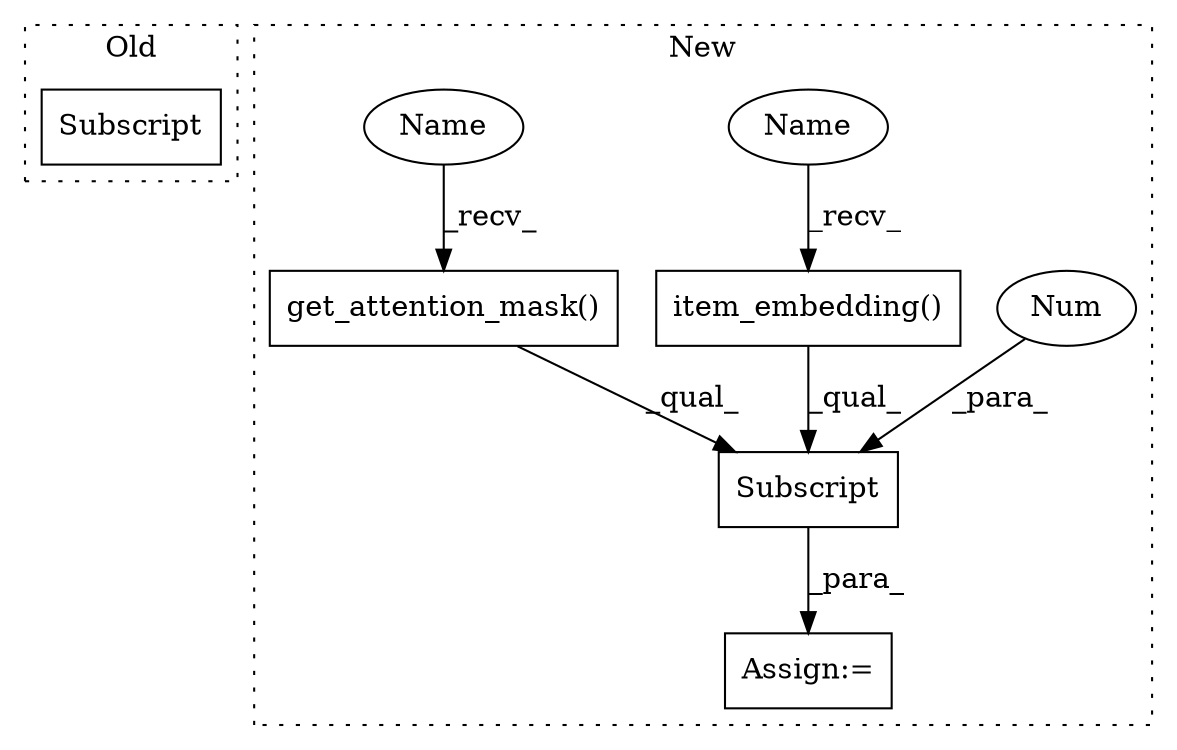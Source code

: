 digraph G {
subgraph cluster0 {
1 [label="Subscript" a="63" s="2582,0" l="29,0" shape="box"];
label = "Old";
style="dotted";
}
subgraph cluster1 {
2 [label="get_attention_mask()" a="75" s="4620,4653" l="24,1" shape="box"];
3 [label="Subscript" a="63" s="4855,0" l="14,0" shape="box"];
4 [label="item_embedding()" a="75" s="4414,4443" l="20,1" shape="box"];
5 [label="Num" a="76" s="4866" l="2" shape="ellipse"];
6 [label="Assign:=" a="68" s="4852" l="3" shape="box"];
7 [label="Name" a="87" s="4414" l="4" shape="ellipse"];
8 [label="Name" a="87" s="4620" l="4" shape="ellipse"];
label = "New";
style="dotted";
}
2 -> 3 [label="_qual_"];
3 -> 6 [label="_para_"];
4 -> 3 [label="_qual_"];
5 -> 3 [label="_para_"];
7 -> 4 [label="_recv_"];
8 -> 2 [label="_recv_"];
}